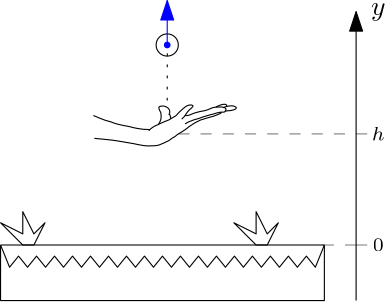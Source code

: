<?xml version="1.0"?>
<!DOCTYPE ipe SYSTEM "ipe.dtd">
<ipe version="70218" creator="Ipe 7.2.28">
<info created="D:20241001165906" modified="D:20241001171938"/>
<ipestyle name="basic">
<symbol name="arrow/arc(spx)">
<path stroke="sym-stroke" fill="sym-stroke" pen="sym-pen">
0 0 m
-1 0.333 l
-1 -0.333 l
h
</path>
</symbol>
<symbol name="arrow/farc(spx)">
<path stroke="sym-stroke" fill="white" pen="sym-pen">
0 0 m
-1 0.333 l
-1 -0.333 l
h
</path>
</symbol>
<symbol name="arrow/ptarc(spx)">
<path stroke="sym-stroke" fill="sym-stroke" pen="sym-pen">
0 0 m
-1 0.333 l
-0.8 0 l
-1 -0.333 l
h
</path>
</symbol>
<symbol name="arrow/fptarc(spx)">
<path stroke="sym-stroke" fill="white" pen="sym-pen">
0 0 m
-1 0.333 l
-0.8 0 l
-1 -0.333 l
h
</path>
</symbol>
<symbol name="mark/circle(sx)" transformations="translations">
<path fill="sym-stroke">
0.6 0 0 0.6 0 0 e
0.4 0 0 0.4 0 0 e
</path>
</symbol>
<symbol name="mark/disk(sx)" transformations="translations">
<path fill="sym-stroke">
0.6 0 0 0.6 0 0 e
</path>
</symbol>
<symbol name="mark/fdisk(sfx)" transformations="translations">
<group>
<path fill="sym-fill">
0.5 0 0 0.5 0 0 e
</path>
<path fill="sym-stroke" fillrule="eofill">
0.6 0 0 0.6 0 0 e
0.4 0 0 0.4 0 0 e
</path>
</group>
</symbol>
<symbol name="mark/box(sx)" transformations="translations">
<path fill="sym-stroke" fillrule="eofill">
-0.6 -0.6 m
0.6 -0.6 l
0.6 0.6 l
-0.6 0.6 l
h
-0.4 -0.4 m
0.4 -0.4 l
0.4 0.4 l
-0.4 0.4 l
h
</path>
</symbol>
<symbol name="mark/square(sx)" transformations="translations">
<path fill="sym-stroke">
-0.6 -0.6 m
0.6 -0.6 l
0.6 0.6 l
-0.6 0.6 l
h
</path>
</symbol>
<symbol name="mark/fsquare(sfx)" transformations="translations">
<group>
<path fill="sym-fill">
-0.5 -0.5 m
0.5 -0.5 l
0.5 0.5 l
-0.5 0.5 l
h
</path>
<path fill="sym-stroke" fillrule="eofill">
-0.6 -0.6 m
0.6 -0.6 l
0.6 0.6 l
-0.6 0.6 l
h
-0.4 -0.4 m
0.4 -0.4 l
0.4 0.4 l
-0.4 0.4 l
h
</path>
</group>
</symbol>
<symbol name="mark/cross(sx)" transformations="translations">
<group>
<path fill="sym-stroke">
-0.43 -0.57 m
0.57 0.43 l
0.43 0.57 l
-0.57 -0.43 l
h
</path>
<path fill="sym-stroke">
-0.43 0.57 m
0.57 -0.43 l
0.43 -0.57 l
-0.57 0.43 l
h
</path>
</group>
</symbol>
<symbol name="arrow/fnormal(spx)">
<path stroke="sym-stroke" fill="white" pen="sym-pen">
0 0 m
-1 0.333 l
-1 -0.333 l
h
</path>
</symbol>
<symbol name="arrow/pointed(spx)">
<path stroke="sym-stroke" fill="sym-stroke" pen="sym-pen">
0 0 m
-1 0.333 l
-0.8 0 l
-1 -0.333 l
h
</path>
</symbol>
<symbol name="arrow/fpointed(spx)">
<path stroke="sym-stroke" fill="white" pen="sym-pen">
0 0 m
-1 0.333 l
-0.8 0 l
-1 -0.333 l
h
</path>
</symbol>
<symbol name="arrow/linear(spx)">
<path stroke="sym-stroke" pen="sym-pen">
-1 0.333 m
0 0 l
-1 -0.333 l
</path>
</symbol>
<symbol name="arrow/fdouble(spx)">
<path stroke="sym-stroke" fill="white" pen="sym-pen">
0 0 m
-1 0.333 l
-1 -0.333 l
h
-1 0 m
-2 0.333 l
-2 -0.333 l
h
</path>
</symbol>
<symbol name="arrow/double(spx)">
<path stroke="sym-stroke" fill="sym-stroke" pen="sym-pen">
0 0 m
-1 0.333 l
-1 -0.333 l
h
-1 0 m
-2 0.333 l
-2 -0.333 l
h
</path>
</symbol>
<symbol name="arrow/mid-normal(spx)">
<path stroke="sym-stroke" fill="sym-stroke" pen="sym-pen">
0.5 0 m
-0.5 0.333 l
-0.5 -0.333 l
h
</path>
</symbol>
<symbol name="arrow/mid-fnormal(spx)">
<path stroke="sym-stroke" fill="white" pen="sym-pen">
0.5 0 m
-0.5 0.333 l
-0.5 -0.333 l
h
</path>
</symbol>
<symbol name="arrow/mid-pointed(spx)">
<path stroke="sym-stroke" fill="sym-stroke" pen="sym-pen">
0.5 0 m
-0.5 0.333 l
-0.3 0 l
-0.5 -0.333 l
h
</path>
</symbol>
<symbol name="arrow/mid-fpointed(spx)">
<path stroke="sym-stroke" fill="white" pen="sym-pen">
0.5 0 m
-0.5 0.333 l
-0.3 0 l
-0.5 -0.333 l
h
</path>
</symbol>
<symbol name="arrow/mid-double(spx)">
<path stroke="sym-stroke" fill="sym-stroke" pen="sym-pen">
1 0 m
0 0.333 l
0 -0.333 l
h
0 0 m
-1 0.333 l
-1 -0.333 l
h
</path>
</symbol>
<symbol name="arrow/mid-fdouble(spx)">
<path stroke="sym-stroke" fill="white" pen="sym-pen">
1 0 m
0 0.333 l
0 -0.333 l
h
0 0 m
-1 0.333 l
-1 -0.333 l
h
</path>
</symbol>
<anglesize name="22.5 deg" value="22.5"/>
<anglesize name="30 deg" value="30"/>
<anglesize name="45 deg" value="45"/>
<anglesize name="60 deg" value="60"/>
<anglesize name="90 deg" value="90"/>
<arrowsize name="large" value="10"/>
<arrowsize name="small" value="5"/>
<arrowsize name="tiny" value="3"/>
<color name="blue" value="0 0 1"/>
<color name="brown" value="0.647 0.165 0.165"/>
<color name="darkblue" value="0 0 0.545"/>
<color name="darkcyan" value="0 0.545 0.545"/>
<color name="darkgray" value="0.663"/>
<color name="darkgreen" value="0 0.392 0"/>
<color name="darkmagenta" value="0.545 0 0.545"/>
<color name="darkorange" value="1 0.549 0"/>
<color name="darkred" value="0.545 0 0"/>
<color name="gold" value="1 0.843 0"/>
<color name="gray" value="0.745"/>
<color name="green" value="0 1 0"/>
<color name="lightblue" value="0.678 0.847 0.902"/>
<color name="lightcyan" value="0.878 1 1"/>
<color name="lightgray" value="0.827"/>
<color name="lightgreen" value="0.565 0.933 0.565"/>
<color name="lightyellow" value="1 1 0.878"/>
<color name="navy" value="0 0 0.502"/>
<color name="orange" value="1 0.647 0"/>
<color name="pink" value="1 0.753 0.796"/>
<color name="purple" value="0.627 0.125 0.941"/>
<color name="red" value="1 0 0"/>
<color name="seagreen" value="0.18 0.545 0.341"/>
<color name="turquoise" value="0.251 0.878 0.816"/>
<color name="violet" value="0.933 0.51 0.933"/>
<color name="yellow" value="1 1 0"/>
<dashstyle name="dash dot dotted" value="[4 2 1 2 1 2] 0"/>
<dashstyle name="dash dotted" value="[4 2 1 2] 0"/>
<dashstyle name="dashed" value="[4] 0"/>
<dashstyle name="dotted" value="[1 3] 0"/>
<gridsize name="10 pts (~3.5 mm)" value="10"/>
<gridsize name="14 pts (~5 mm)" value="14"/>
<gridsize name="16 pts (~6 mm)" value="16"/>
<gridsize name="20 pts (~7 mm)" value="20"/>
<gridsize name="28 pts (~10 mm)" value="28"/>
<gridsize name="32 pts (~12 mm)" value="32"/>
<gridsize name="4 pts" value="4"/>
<gridsize name="56 pts (~20 mm)" value="56"/>
<gridsize name="8 pts (~3 mm)" value="8"/>
<opacity name="10%" value="0.1"/>
<opacity name="30%" value="0.3"/>
<opacity name="50%" value="0.5"/>
<opacity name="75%" value="0.75"/>
<pen name="fat" value="1.2"/>
<pen name="heavier" value="0.8"/>
<pen name="ultrafat" value="2"/>
<symbolsize name="large" value="5"/>
<symbolsize name="small" value="2"/>
<symbolsize name="tiny" value="1.1"/>
<textsize name="Huge" value="\Huge"/>
<textsize name="LARGE" value="\LARGE"/>
<textsize name="Large" value="\Large"/>
<textsize name="footnote" value="\footnotesize"/>
<textsize name="huge" value="\huge"/>
<textsize name="large" value="\large"/>
<textsize name="script" value="\scriptsize"/>
<textsize name="small" value="\small"/>
<textsize name="tiny" value="\tiny"/>
<textstyle name="center" begin="\begin{center}" end="\end{center}"/>
<textstyle name="item" begin="\begin{itemize}\item{}" end="\end{itemize}"/>
<textstyle name="itemize" begin="\begin{itemize}" end="\end{itemize}"/>
<tiling name="falling" angle="-60" step="4" width="1"/>
<tiling name="rising" angle="30" step="4" width="1"/>
</ipestyle>
<page>
<layer name="alpha"/>
<view layers="alpha" active="alpha"/>
<path layer="alpha" matrix="1 0 0 1 0 -28" stroke="0.502" dash="dashed">
304 740 m
368 740 l
</path>
<path stroke="0.502" dash="dashed">
356 672 m
368 672 l
</path>
<path matrix="0.809524 0 0 1 45.7143 0" stroke="0">
240 672 m
384 672 l
</path>
<path matrix="0.809524 0 0 1 45.7143 0" stroke="0">
240 672 m
244 664 l
248 668 l
252 664 l
256 668 l
260 664 l
264 668 l
268 664 l
272 668 l
276 664 l
280 668 l
284 664 l
288 668 l
292 664 l
296 668 l
300 664 l
304 668 l
308 664 l
312 668 l
316 664 l
320 668 l
324 664 l
328 668 l
332 664 l
336 668 l
340 664 l
344 668 l
348 664 l
352 668 l
356 664 l
360 668 l
364 664 l
368 668 l
372 664 l
376 668 l
380 664 l
384 672 l
</path>
<path matrix="0.809524 0 0 1 45.7143 0" stroke="0">
240 672 m
240 652 l
384 652 l
384 672 l
</path>
<path stroke="0">
248 672 m
240 680 l
248 676 l
248 684 l
252 676 l
256 680 l
252 672 l
h
</path>
<path matrix="1 0 0 1 84 0" stroke="0">
248 672 m
240 680 l
248 676 l
248 684 l
252 676 l
256 680 l
252 672 l
h
</path>
<path matrix="1 0 0 -0.90599 -28 1127.76" stroke="0" cap="1" join="1">
301.556 451.669 m
302.214 451.956 l
303.384 452.523 l
305.688 453.493 l
307.66 454.114 l
309.182 454.732 l
310.551 455.145 l
312.4 455.596 l
314.054 455.924 l
315.873 456.427 l
317.175 456.72 l
319.518 457.097 l
320.634 457.123 l
321.423 457.214 l
321.494 457.251 l
321.522 457.31 l
</path>
<path matrix="1 0 0 -0.90599 -28 1127.76" stroke="0" cap="1" join="1">
321.501 457.49 m
321.486 457.49 l
321.501 457.453 l
321.689 457.23 l
322.209 456.739 l
322.689 456.356 l
323.321 455.905 l
323.905 455.596 l
324.595 455.274 l
325.68 454.681 l
327.29 453.901 l
328.079 453.592 l
328.666 453.307 l
330.153 452.302 l
331.003 451.797 l
331.304 451.509 l
331.938 450.7 l
332.279 450.303 l
332.652 449.949 l
333.363 449.209 l
334.31 448.314 l
334.967 447.845 l
335.252 447.689 l
335.483 447.592 l
335.761 447.505 l
336.172 447.425 l
336.66 447.403 l
336.83 447.454 l
337.076 447.566 l
337.19 447.683 l
337.257 447.789 l
337.257 447.915 l
337.14 448.129 l
336.709 448.653 l
336.056 449.259 l
335.351 450.096 l
335.241 450.241 l
334.32 451.757 l
334.086 452.105 l
333.648 452.57 l
333.357 452.924 l
333.352 452.888 l
</path>
<path matrix="1 0 0 -0.90599 -28 1127.76" stroke="0" cap="1" join="1">
334.589 451.598 m
334.792 451.635 l
335.208 451.635 l
335.635 451.534 l
336.243 451.329 l
337.35 450.801 l
337.887 450.581 l
339.705 450.046 l
340.074 449.959 l
340.818 449.83 l
341.661 449.61 l
342.133 449.462 l
342.834 449.191 l
343.969 448.66 l
344.314 448.523 l
344.553 448.451 l
345.288 448.314 l
346.349 448.237 l
347.572 448.202 l
347.846 448.263 l
348.312 448.43 l
348.804 448.556 l
349.045 448.782 l
349.134 449.04 l
349.145 449.317 l
348.925 449.845 l
348.728 450.113 l
348.547 450.21 l
348.398 450.243 l
347.27 450.27 l
346.263 450.481 l
345.659 450.649 l
344.641 451.015 l
343.457 451.309 l
343.194 451.415 l
341.365 451.996 l
340.391 452.347 l
339.601 452.693 l
337.481 453.353 l
337.011 453.589 l
336.026 453.984 l
335.624 454.172 l
335.318 454.352 l
334.568 454.856 l
334.645 454.783 l
</path>
<path matrix="1 0 0 -0.90599 -28 1127.76" stroke="0" cap="1" join="1">
348.326 448.343 m
349.124 448.085 l
349.962 447.868 l
350.74 447.771 l
351.473 447.761 l
351.868 447.832 l
352.301 448.017 l
352.7 448.227 l
352.788 448.321 l
352.842 448.421 l
352.859 448.62 l
352.82 448.711 l
352.575 448.997 l
352.288 449.202 l
351.928 449.347 l
351.217 449.54 l
350.73 449.629 l
349.645 449.737 l
348.928 449.85 l
348.928 449.743 l
</path>
<path matrix="1 0 0 -0.90599 -28 1127.76" stroke="0" cap="1" join="1">
345.664 448.127 m
345.675 448.104 l
345.835 448.027 l
346.755 447.607 l
347.374 447.362 l
347.794 447.233 l
348.309 447.153 l
348.828 447.142 l
349.163 447.268 l
349.305 447.387 l
349.404 447.543 l
349.415 447.823 l
349.432 447.858 l
349.393 447.858 l
</path>
<path matrix="1 0 0 -0.90599 -28 1127.76" stroke="0" cap="1" join="1">
347.466 450.413 m
347.313 450.618 l
347.143 450.771 l
347.005 450.854 l
345.397 451.589 l
344.559 451.913 l
342.134 452.654 l
341.017 453.048 l
340.452 453.223 l
339.834 453.468 l
338.866 454.013 l
338.508 454.19 l
337.676 454.7 l
336.314 455.694 l
335.816 456.065 l
334.764 456.984 l
334.249 457.381 l
333.154 458.16 l
331.867 459.004 l
331.441 459.35 l
330.917 459.85 l
330.559 460.118 l
329.624 460.713 l
328.611 461.539 l
328.074 461.861 l
327.352 462.216 l
327.095 462.374 l
326.733 462.554 l
325.119 463.277 l
324.653 463.433 l
324.451 463.479 l
323.914 463.562 l
323.323 463.61 l
321.724 463.677 l
320.935 463.674 l
320.398 463.639 l
319.594 463.548 l
319.15 463.482 l
316.846 463.005 l
315.922 462.78 l
314.717 462.565 l
314.049 462.423 l
313.025 462.253 l
312.171 462.058 l
311.234 461.913 l
309.943 461.664 l
308.983 461.523 l
308.108 461.368 l
307.326 461.292 l
304.933 461.002 l
303.369 460.854 l
302.726 460.766 l
302.185 460.728 l
301.911 460.663 l
</path>
<path matrix="1 0 0 -0.90599 -28 1127.76" stroke="0" cap="1" join="1">
324.924 454.893 m
324.963 454.897 l
325.023 454.833 l
325.133 454.626 l
325.325 454.202 l
325.592 453.506 l
325.73 452.979 l
325.802 452.296 l
325.791 451.301 l
325.67 450.477 l
325.543 450.139 l
325.248 449.55 l
325.159 449.325 l
325.006 448.712 l
325.002 448.393 l
325.045 448.291 l
325.138 448.162 l
325.329 448.011 l
325.67 447.908 l
326.112 447.843 l
326.72 447.848 l
327.054 447.928 l
327.52 448.119 l
327.849 448.296 l
328.199 448.559 l
328.44 448.804 l
328.6 449.054 l
328.768 449.398 l
328.878 449.723 l
328.906 449.915 l
328.906 450.391 l
328.835 450.692 l
328.653 451.157 l
328.643 451.067 l
</path>
<path matrix="1 0 0 -0.90599 -28 1127.76" stroke="0" cap="1" join="1">
328.81 451.046 m
328.937 451.326 l
329.09 451.784 l
329.179 452.187 l
329.243 452.783 l
329.25 452.689 l
</path>
<path matrix="1 0 0 1 0 32" stroke="0">
4 0 0 4 300 712 e
</path>
<path matrix="1 0 0 1 0 8" stroke="0" dash="dotted">
300 716 m
300.032 734.408 l
</path>
<use matrix="1 0 0 1 0 32" name="mark/disk(sx)" pos="300 712" size="small" stroke="0 0 1"/>
<text transformations="translations" pos="376 756" stroke="0" type="label" width="5.242" height="4.297" depth="1.93" halign="center" valign="center" style="math">y</text>
<path matrix="1 0 0 1 0 -28" stroke="0.502" dash="dashed">
368 740 m
372 740 l
</path>
<path stroke="0.502" dash="dashed">
368 672 m
372 672 l
</path>
<path stroke="0" arrow="normal/normal">
368 652 m
368 756 l
</path>
<text matrix="1 0 0 1 0 -44" transformations="translations" pos="376 756" stroke="0" type="label" width="4.664" height="4.843" depth="0" halign="center" valign="center" size="script" style="math">h</text>
<text matrix="1 0 0 1 0 -84" transformations="translations" pos="376 756" stroke="0" type="label" width="3.971" height="4.494" depth="0" halign="center" valign="center" size="script" style="math">0</text>
<path matrix="1 0 0 0.8 0 190.4" stroke="0 0 1" arrow="normal/normal">
300 692 m
300 712 l
</path>
</page>
</ipe>
